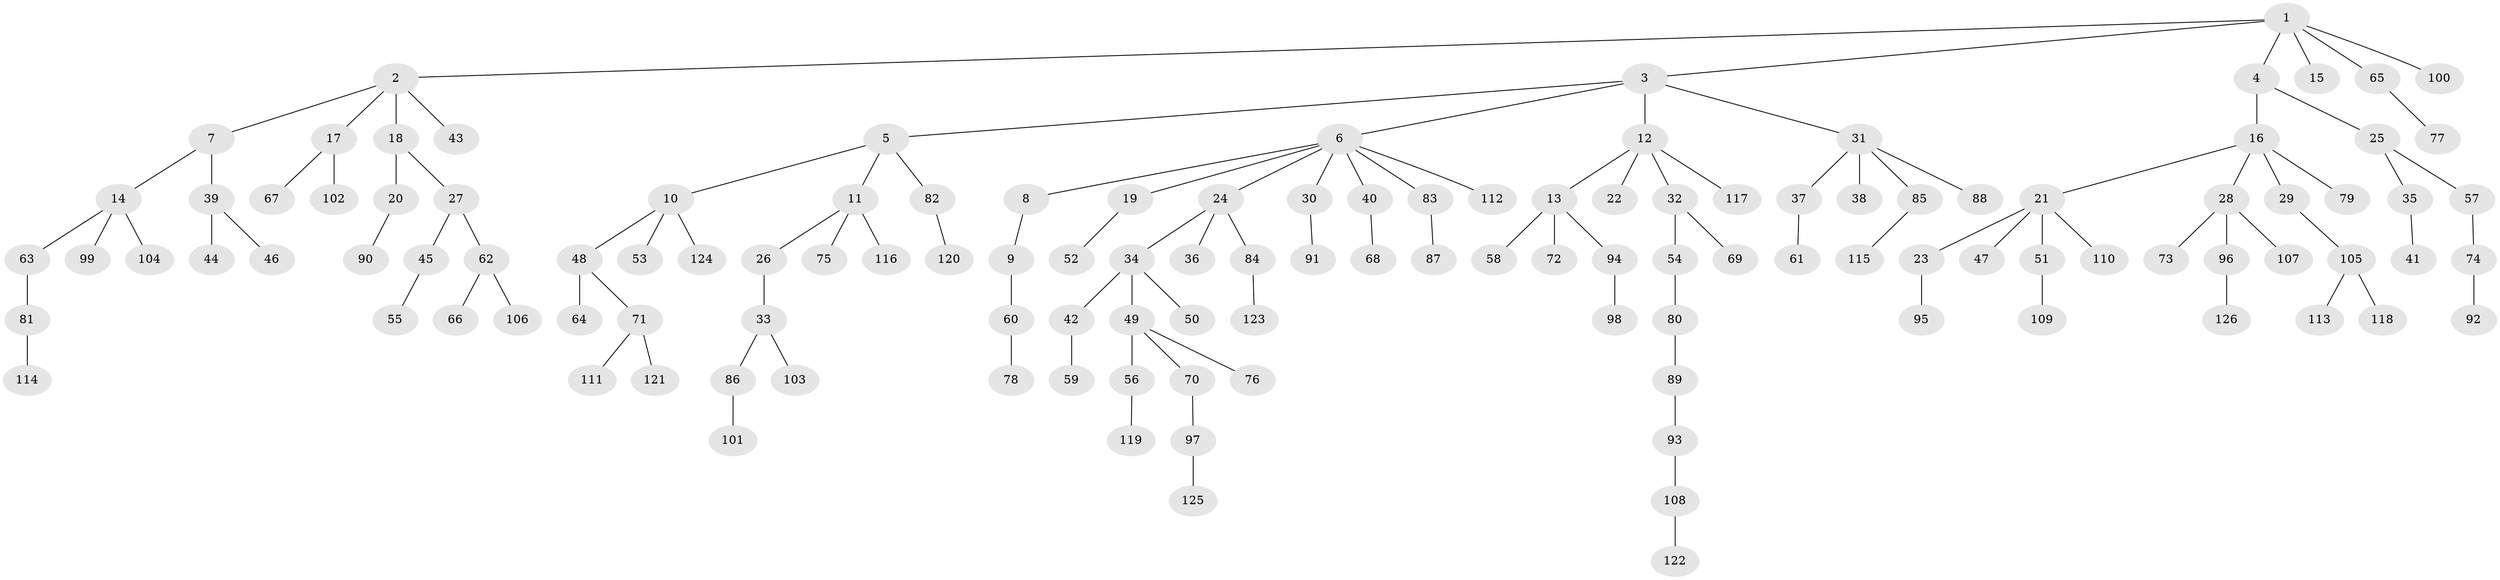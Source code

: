 // Generated by graph-tools (version 1.1) at 2025/11/02/27/25 16:11:28]
// undirected, 126 vertices, 125 edges
graph export_dot {
graph [start="1"]
  node [color=gray90,style=filled];
  1;
  2;
  3;
  4;
  5;
  6;
  7;
  8;
  9;
  10;
  11;
  12;
  13;
  14;
  15;
  16;
  17;
  18;
  19;
  20;
  21;
  22;
  23;
  24;
  25;
  26;
  27;
  28;
  29;
  30;
  31;
  32;
  33;
  34;
  35;
  36;
  37;
  38;
  39;
  40;
  41;
  42;
  43;
  44;
  45;
  46;
  47;
  48;
  49;
  50;
  51;
  52;
  53;
  54;
  55;
  56;
  57;
  58;
  59;
  60;
  61;
  62;
  63;
  64;
  65;
  66;
  67;
  68;
  69;
  70;
  71;
  72;
  73;
  74;
  75;
  76;
  77;
  78;
  79;
  80;
  81;
  82;
  83;
  84;
  85;
  86;
  87;
  88;
  89;
  90;
  91;
  92;
  93;
  94;
  95;
  96;
  97;
  98;
  99;
  100;
  101;
  102;
  103;
  104;
  105;
  106;
  107;
  108;
  109;
  110;
  111;
  112;
  113;
  114;
  115;
  116;
  117;
  118;
  119;
  120;
  121;
  122;
  123;
  124;
  125;
  126;
  1 -- 2;
  1 -- 3;
  1 -- 4;
  1 -- 15;
  1 -- 65;
  1 -- 100;
  2 -- 7;
  2 -- 17;
  2 -- 18;
  2 -- 43;
  3 -- 5;
  3 -- 6;
  3 -- 12;
  3 -- 31;
  4 -- 16;
  4 -- 25;
  5 -- 10;
  5 -- 11;
  5 -- 82;
  6 -- 8;
  6 -- 19;
  6 -- 24;
  6 -- 30;
  6 -- 40;
  6 -- 83;
  6 -- 112;
  7 -- 14;
  7 -- 39;
  8 -- 9;
  9 -- 60;
  10 -- 48;
  10 -- 53;
  10 -- 124;
  11 -- 26;
  11 -- 75;
  11 -- 116;
  12 -- 13;
  12 -- 22;
  12 -- 32;
  12 -- 117;
  13 -- 58;
  13 -- 72;
  13 -- 94;
  14 -- 63;
  14 -- 99;
  14 -- 104;
  16 -- 21;
  16 -- 28;
  16 -- 29;
  16 -- 79;
  17 -- 67;
  17 -- 102;
  18 -- 20;
  18 -- 27;
  19 -- 52;
  20 -- 90;
  21 -- 23;
  21 -- 47;
  21 -- 51;
  21 -- 110;
  23 -- 95;
  24 -- 34;
  24 -- 36;
  24 -- 84;
  25 -- 35;
  25 -- 57;
  26 -- 33;
  27 -- 45;
  27 -- 62;
  28 -- 73;
  28 -- 96;
  28 -- 107;
  29 -- 105;
  30 -- 91;
  31 -- 37;
  31 -- 38;
  31 -- 85;
  31 -- 88;
  32 -- 54;
  32 -- 69;
  33 -- 86;
  33 -- 103;
  34 -- 42;
  34 -- 49;
  34 -- 50;
  35 -- 41;
  37 -- 61;
  39 -- 44;
  39 -- 46;
  40 -- 68;
  42 -- 59;
  45 -- 55;
  48 -- 64;
  48 -- 71;
  49 -- 56;
  49 -- 70;
  49 -- 76;
  51 -- 109;
  54 -- 80;
  56 -- 119;
  57 -- 74;
  60 -- 78;
  62 -- 66;
  62 -- 106;
  63 -- 81;
  65 -- 77;
  70 -- 97;
  71 -- 111;
  71 -- 121;
  74 -- 92;
  80 -- 89;
  81 -- 114;
  82 -- 120;
  83 -- 87;
  84 -- 123;
  85 -- 115;
  86 -- 101;
  89 -- 93;
  93 -- 108;
  94 -- 98;
  96 -- 126;
  97 -- 125;
  105 -- 113;
  105 -- 118;
  108 -- 122;
}
